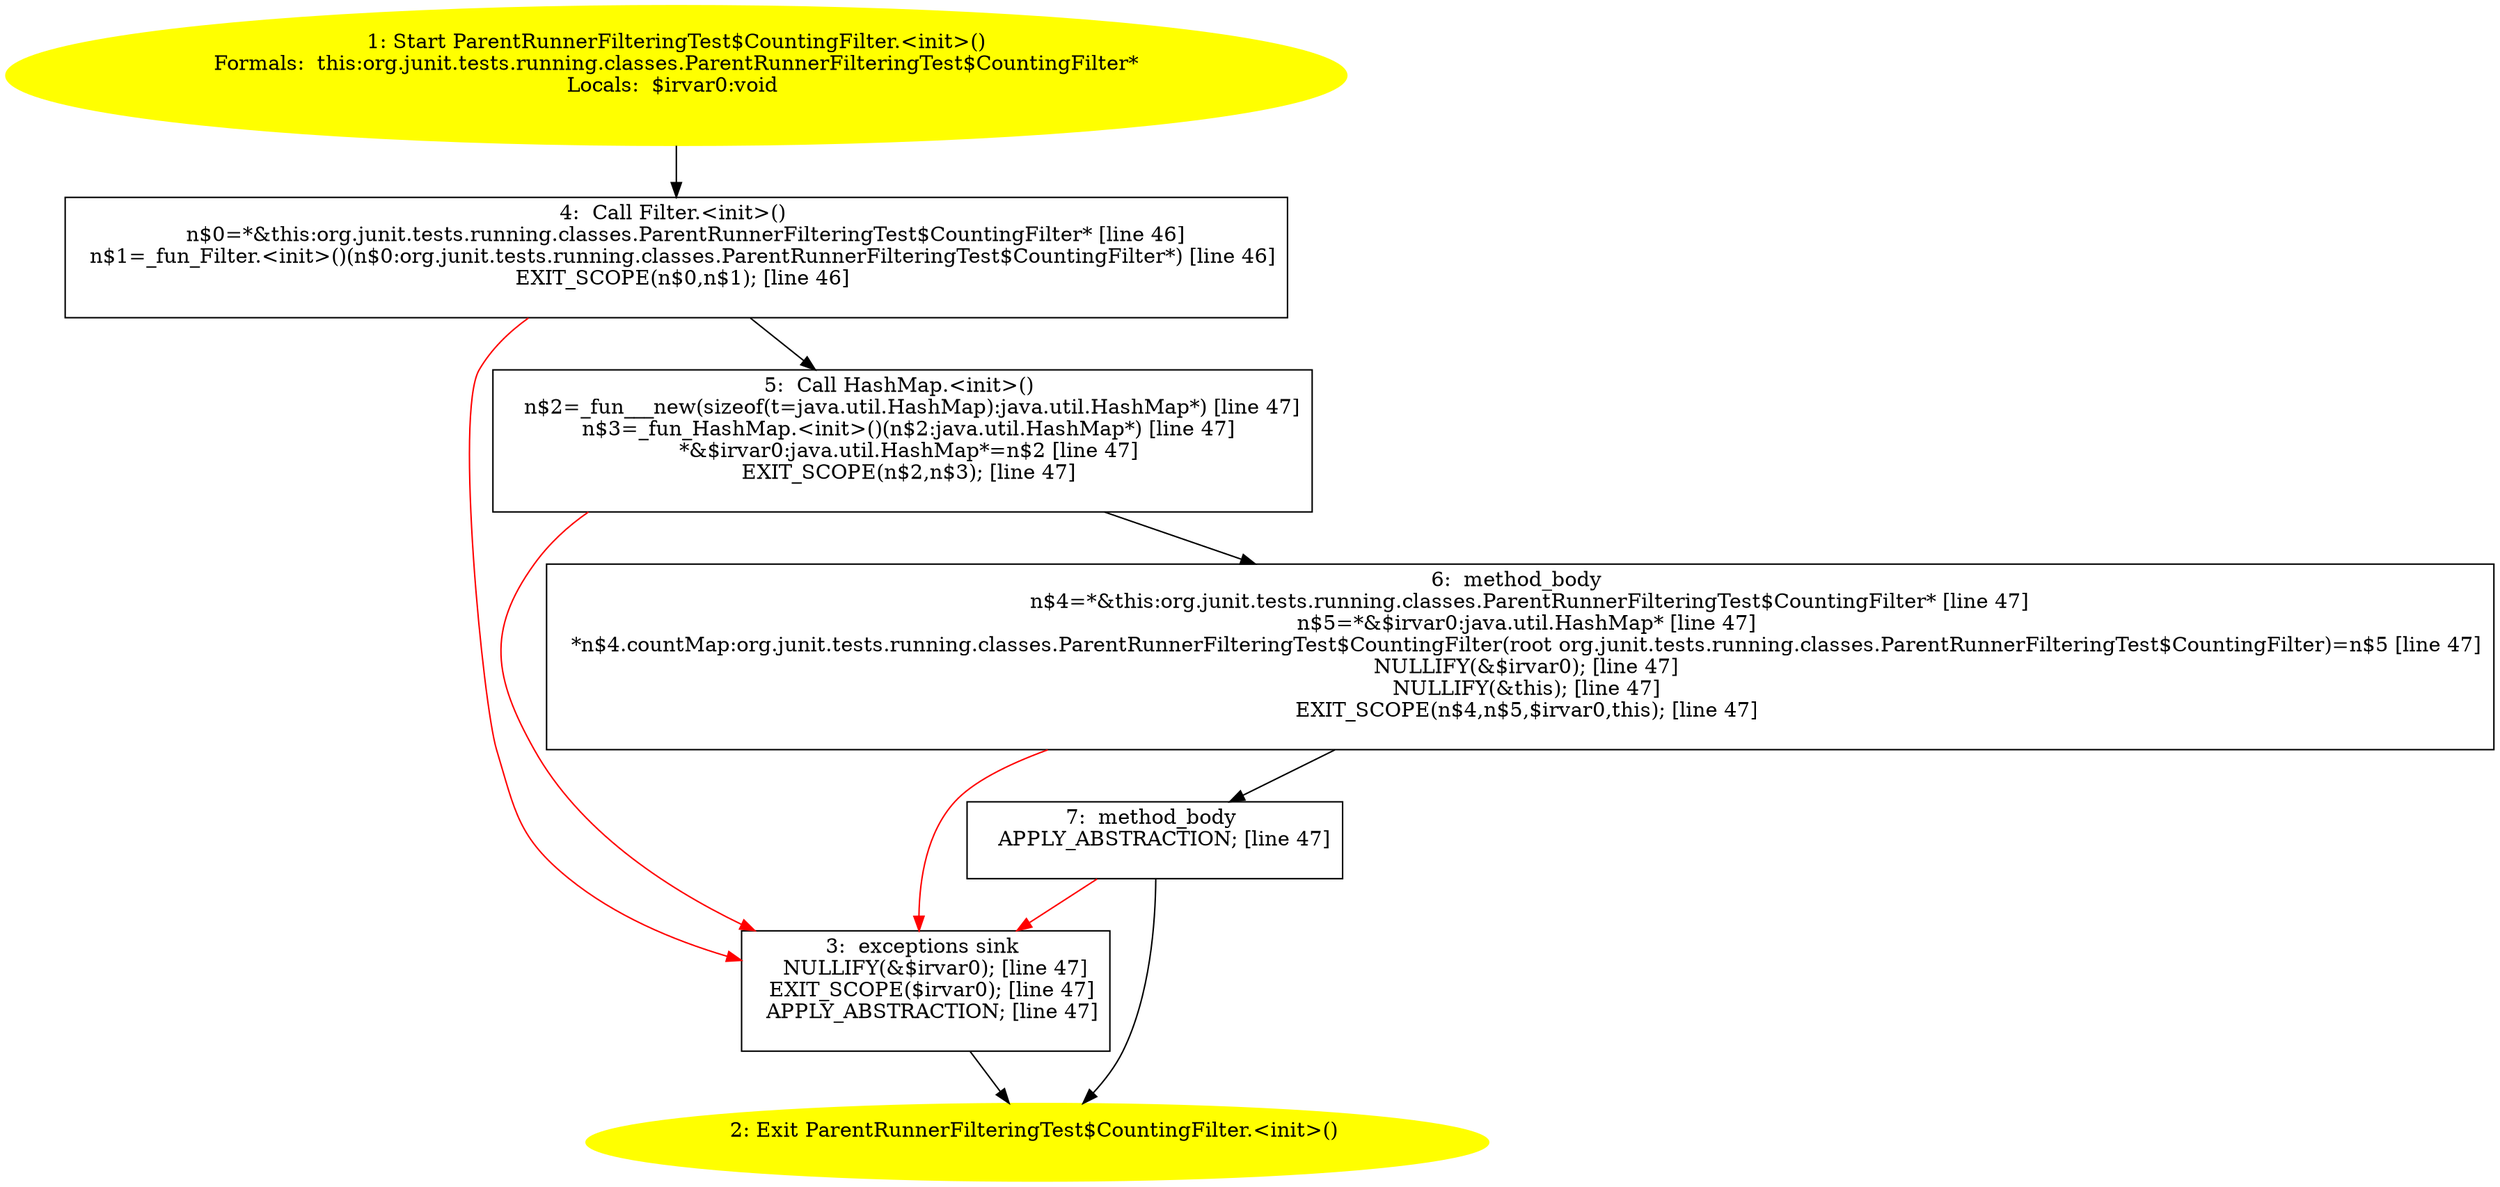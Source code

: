 /* @generated */
digraph cfg {
"org.junit.tests.running.classes.ParentRunnerFilteringTest$CountingFilter.<init>().1db1afe4b67df7b40ecdb791dab3e287_1" [label="1: Start ParentRunnerFilteringTest$CountingFilter.<init>()\nFormals:  this:org.junit.tests.running.classes.ParentRunnerFilteringTest$CountingFilter*\nLocals:  $irvar0:void \n  " color=yellow style=filled]
	

	 "org.junit.tests.running.classes.ParentRunnerFilteringTest$CountingFilter.<init>().1db1afe4b67df7b40ecdb791dab3e287_1" -> "org.junit.tests.running.classes.ParentRunnerFilteringTest$CountingFilter.<init>().1db1afe4b67df7b40ecdb791dab3e287_4" ;
"org.junit.tests.running.classes.ParentRunnerFilteringTest$CountingFilter.<init>().1db1afe4b67df7b40ecdb791dab3e287_2" [label="2: Exit ParentRunnerFilteringTest$CountingFilter.<init>() \n  " color=yellow style=filled]
	

"org.junit.tests.running.classes.ParentRunnerFilteringTest$CountingFilter.<init>().1db1afe4b67df7b40ecdb791dab3e287_3" [label="3:  exceptions sink \n   NULLIFY(&$irvar0); [line 47]\n  EXIT_SCOPE($irvar0); [line 47]\n  APPLY_ABSTRACTION; [line 47]\n " shape="box"]
	

	 "org.junit.tests.running.classes.ParentRunnerFilteringTest$CountingFilter.<init>().1db1afe4b67df7b40ecdb791dab3e287_3" -> "org.junit.tests.running.classes.ParentRunnerFilteringTest$CountingFilter.<init>().1db1afe4b67df7b40ecdb791dab3e287_2" ;
"org.junit.tests.running.classes.ParentRunnerFilteringTest$CountingFilter.<init>().1db1afe4b67df7b40ecdb791dab3e287_4" [label="4:  Call Filter.<init>() \n   n$0=*&this:org.junit.tests.running.classes.ParentRunnerFilteringTest$CountingFilter* [line 46]\n  n$1=_fun_Filter.<init>()(n$0:org.junit.tests.running.classes.ParentRunnerFilteringTest$CountingFilter*) [line 46]\n  EXIT_SCOPE(n$0,n$1); [line 46]\n " shape="box"]
	

	 "org.junit.tests.running.classes.ParentRunnerFilteringTest$CountingFilter.<init>().1db1afe4b67df7b40ecdb791dab3e287_4" -> "org.junit.tests.running.classes.ParentRunnerFilteringTest$CountingFilter.<init>().1db1afe4b67df7b40ecdb791dab3e287_5" ;
	 "org.junit.tests.running.classes.ParentRunnerFilteringTest$CountingFilter.<init>().1db1afe4b67df7b40ecdb791dab3e287_4" -> "org.junit.tests.running.classes.ParentRunnerFilteringTest$CountingFilter.<init>().1db1afe4b67df7b40ecdb791dab3e287_3" [color="red" ];
"org.junit.tests.running.classes.ParentRunnerFilteringTest$CountingFilter.<init>().1db1afe4b67df7b40ecdb791dab3e287_5" [label="5:  Call HashMap.<init>() \n   n$2=_fun___new(sizeof(t=java.util.HashMap):java.util.HashMap*) [line 47]\n  n$3=_fun_HashMap.<init>()(n$2:java.util.HashMap*) [line 47]\n  *&$irvar0:java.util.HashMap*=n$2 [line 47]\n  EXIT_SCOPE(n$2,n$3); [line 47]\n " shape="box"]
	

	 "org.junit.tests.running.classes.ParentRunnerFilteringTest$CountingFilter.<init>().1db1afe4b67df7b40ecdb791dab3e287_5" -> "org.junit.tests.running.classes.ParentRunnerFilteringTest$CountingFilter.<init>().1db1afe4b67df7b40ecdb791dab3e287_6" ;
	 "org.junit.tests.running.classes.ParentRunnerFilteringTest$CountingFilter.<init>().1db1afe4b67df7b40ecdb791dab3e287_5" -> "org.junit.tests.running.classes.ParentRunnerFilteringTest$CountingFilter.<init>().1db1afe4b67df7b40ecdb791dab3e287_3" [color="red" ];
"org.junit.tests.running.classes.ParentRunnerFilteringTest$CountingFilter.<init>().1db1afe4b67df7b40ecdb791dab3e287_6" [label="6:  method_body \n   n$4=*&this:org.junit.tests.running.classes.ParentRunnerFilteringTest$CountingFilter* [line 47]\n  n$5=*&$irvar0:java.util.HashMap* [line 47]\n  *n$4.countMap:org.junit.tests.running.classes.ParentRunnerFilteringTest$CountingFilter(root org.junit.tests.running.classes.ParentRunnerFilteringTest$CountingFilter)=n$5 [line 47]\n  NULLIFY(&$irvar0); [line 47]\n  NULLIFY(&this); [line 47]\n  EXIT_SCOPE(n$4,n$5,$irvar0,this); [line 47]\n " shape="box"]
	

	 "org.junit.tests.running.classes.ParentRunnerFilteringTest$CountingFilter.<init>().1db1afe4b67df7b40ecdb791dab3e287_6" -> "org.junit.tests.running.classes.ParentRunnerFilteringTest$CountingFilter.<init>().1db1afe4b67df7b40ecdb791dab3e287_7" ;
	 "org.junit.tests.running.classes.ParentRunnerFilteringTest$CountingFilter.<init>().1db1afe4b67df7b40ecdb791dab3e287_6" -> "org.junit.tests.running.classes.ParentRunnerFilteringTest$CountingFilter.<init>().1db1afe4b67df7b40ecdb791dab3e287_3" [color="red" ];
"org.junit.tests.running.classes.ParentRunnerFilteringTest$CountingFilter.<init>().1db1afe4b67df7b40ecdb791dab3e287_7" [label="7:  method_body \n   APPLY_ABSTRACTION; [line 47]\n " shape="box"]
	

	 "org.junit.tests.running.classes.ParentRunnerFilteringTest$CountingFilter.<init>().1db1afe4b67df7b40ecdb791dab3e287_7" -> "org.junit.tests.running.classes.ParentRunnerFilteringTest$CountingFilter.<init>().1db1afe4b67df7b40ecdb791dab3e287_2" ;
	 "org.junit.tests.running.classes.ParentRunnerFilteringTest$CountingFilter.<init>().1db1afe4b67df7b40ecdb791dab3e287_7" -> "org.junit.tests.running.classes.ParentRunnerFilteringTest$CountingFilter.<init>().1db1afe4b67df7b40ecdb791dab3e287_3" [color="red" ];
}
